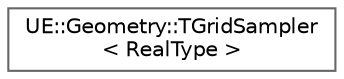 digraph "Graphical Class Hierarchy"
{
 // INTERACTIVE_SVG=YES
 // LATEX_PDF_SIZE
  bgcolor="transparent";
  edge [fontname=Helvetica,fontsize=10,labelfontname=Helvetica,labelfontsize=10];
  node [fontname=Helvetica,fontsize=10,shape=box,height=0.2,width=0.4];
  rankdir="LR";
  Node0 [id="Node000000",label="UE::Geometry::TGridSampler\l\< RealType \>",height=0.2,width=0.4,color="grey40", fillcolor="white", style="filled",URL="$d3/dc3/classUE_1_1Geometry_1_1TGridSampler.html",tooltip="Given a linear index into a square grid of given size, gives back the [0,1) XY coordinate of the grid..."];
}
